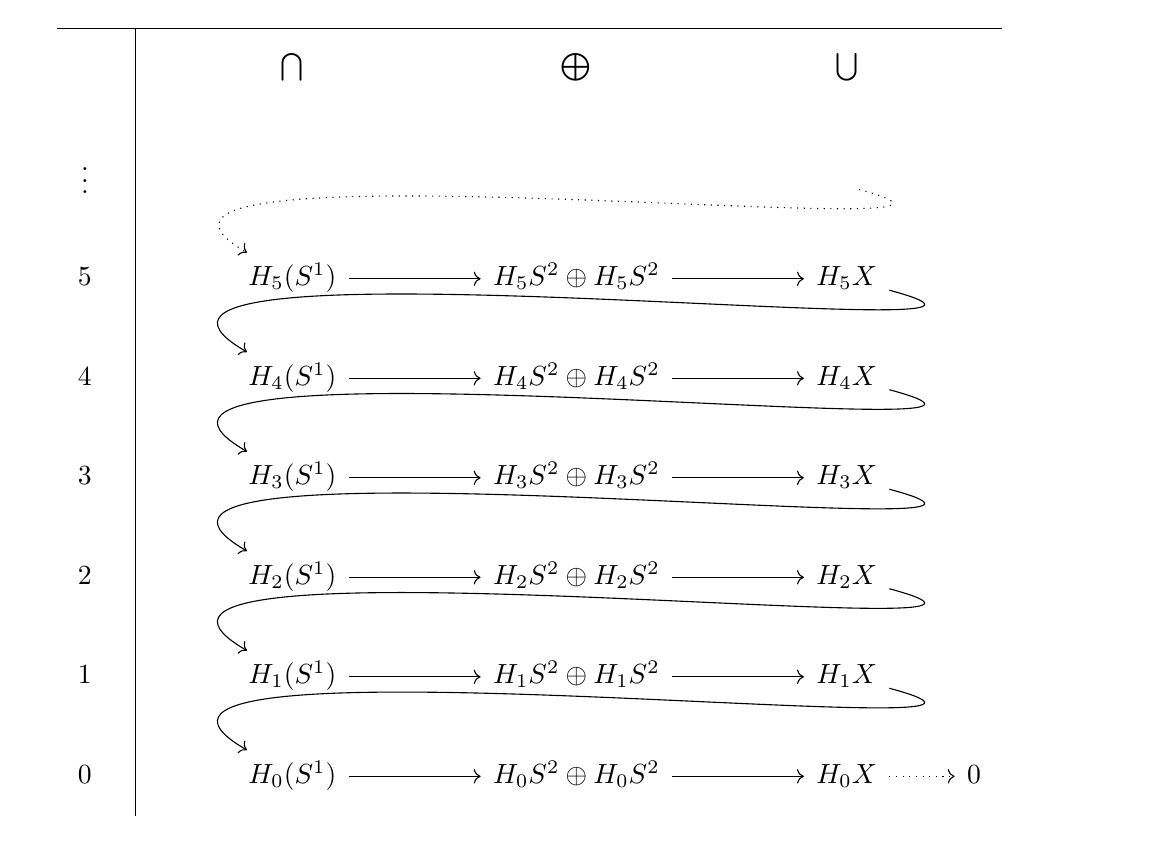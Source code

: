 ﻿\begin{tikzcd}[execute at end picture={
\draw (-6,5) -- (6,5);                            
\draw (-5,5) -- (-5,-5);   
}]
       &  & \bigcap               &  & \bigoplus                               &  & \bigcup                             \\
\vdots &  &                       &  &                                         &  & \ar[lllld, out=-15, in=150, dotted]                                     \\
5      &  & H_5(S^1) \arrow[rr]          &  & H_5S^2 \oplus H_5 S^2 \arrow[rr]                            &  & {H_5 X \ar[out=-15, in=150]{lllld}} \\
4      &  & H_4(S^1) \arrow[rr]          &  & H_4S^2 \oplus H_4 S^2 \arrow[rr]                            &  & H_4 X \arrow[lllld, out=-15, in=150]                 \\
3      &  & H_3(S^1) \arrow[rr]          &  & H_3S^2 \oplus H_3 S^2 \arrow[rr]                            &  & H_3 X \arrow[lllld, out=-15, in=150]                 \\
2      &  & H_2(S^1) \arrow[rr]          &  & H_2S^2 \oplus H_2 S^2 \arrow[rr] &  & H_2 X \arrow[lllld, out=-15, in=150]                 \\
1      &  & H_1(S^1) \arrow[rr] &      & H_1S^2 \oplus H_1 S^2 \arrow[rr]                            &  & H_1 X \arrow[lllld, out=-15, in=150]                 \\
0      &  & H_0(S^1) \arrow[rr]          &  & H_0S^2 \oplus H_0 S^2 \arrow[rr]                            &  & H_0 X \ar[r, dotted] & 0      
\end{tikzcd}